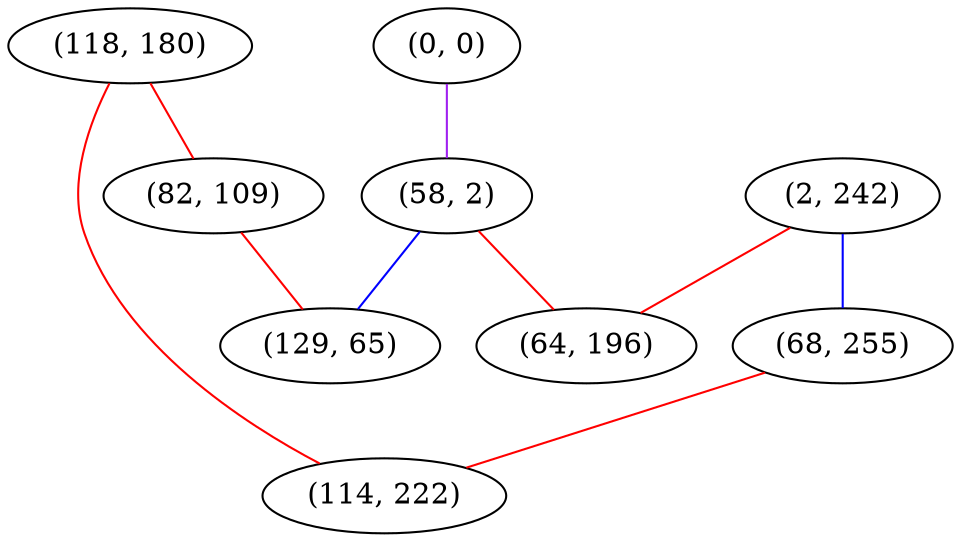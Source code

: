 graph "" {
"(118, 180)";
"(82, 109)";
"(0, 0)";
"(2, 242)";
"(58, 2)";
"(64, 196)";
"(68, 255)";
"(114, 222)";
"(129, 65)";
"(118, 180)" -- "(82, 109)"  [color=red, key=0, weight=1];
"(118, 180)" -- "(114, 222)"  [color=red, key=0, weight=1];
"(82, 109)" -- "(129, 65)"  [color=red, key=0, weight=1];
"(0, 0)" -- "(58, 2)"  [color=purple, key=0, weight=4];
"(2, 242)" -- "(68, 255)"  [color=blue, key=0, weight=3];
"(2, 242)" -- "(64, 196)"  [color=red, key=0, weight=1];
"(58, 2)" -- "(129, 65)"  [color=blue, key=0, weight=3];
"(58, 2)" -- "(64, 196)"  [color=red, key=0, weight=1];
"(68, 255)" -- "(114, 222)"  [color=red, key=0, weight=1];
}

